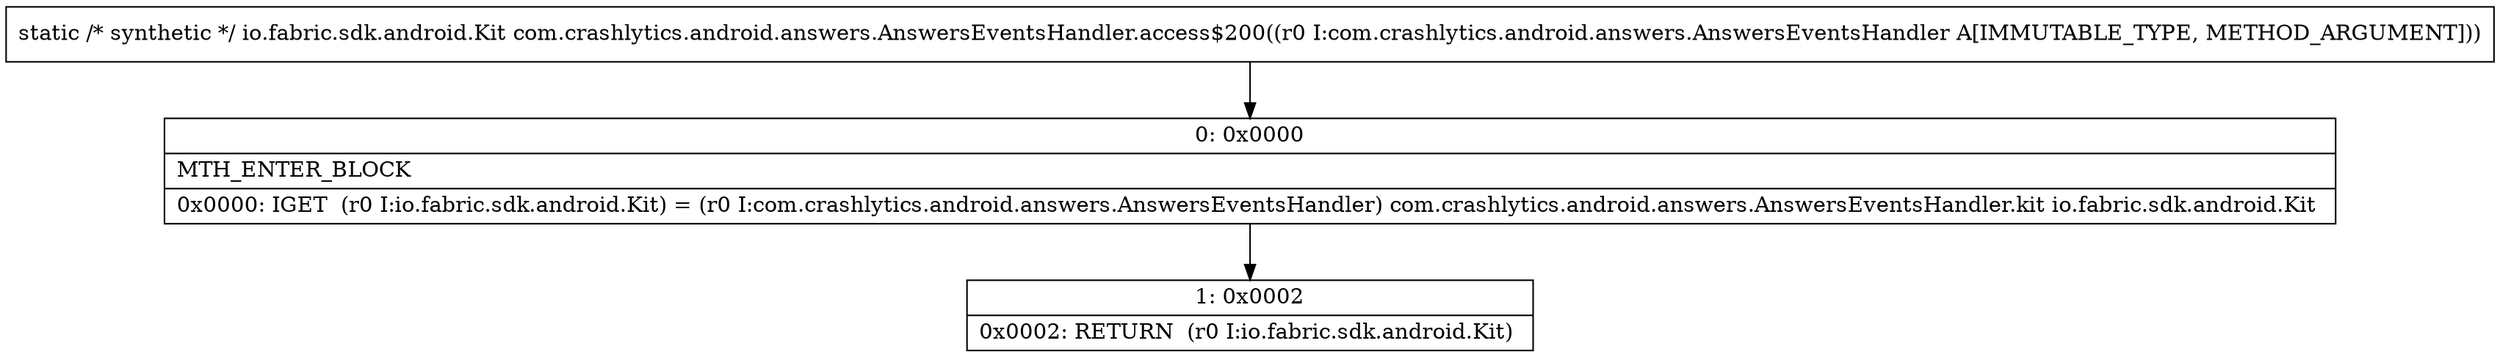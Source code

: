 digraph "CFG forcom.crashlytics.android.answers.AnswersEventsHandler.access$200(Lcom\/crashlytics\/android\/answers\/AnswersEventsHandler;)Lio\/fabric\/sdk\/android\/Kit;" {
Node_0 [shape=record,label="{0\:\ 0x0000|MTH_ENTER_BLOCK\l|0x0000: IGET  (r0 I:io.fabric.sdk.android.Kit) = (r0 I:com.crashlytics.android.answers.AnswersEventsHandler) com.crashlytics.android.answers.AnswersEventsHandler.kit io.fabric.sdk.android.Kit \l}"];
Node_1 [shape=record,label="{1\:\ 0x0002|0x0002: RETURN  (r0 I:io.fabric.sdk.android.Kit) \l}"];
MethodNode[shape=record,label="{static \/* synthetic *\/ io.fabric.sdk.android.Kit com.crashlytics.android.answers.AnswersEventsHandler.access$200((r0 I:com.crashlytics.android.answers.AnswersEventsHandler A[IMMUTABLE_TYPE, METHOD_ARGUMENT])) }"];
MethodNode -> Node_0;
Node_0 -> Node_1;
}

